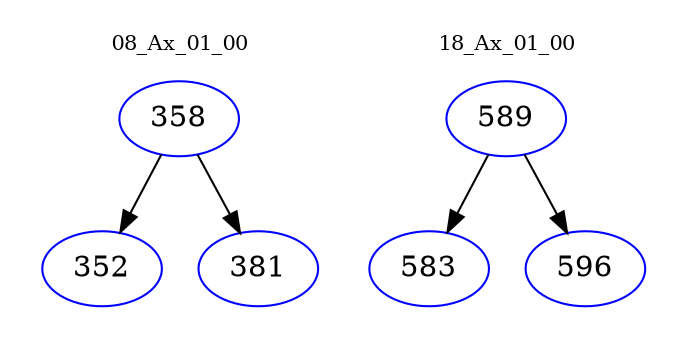 digraph{
subgraph cluster_0 {
color = white
label = "08_Ax_01_00";
fontsize=10;
T0_358 [label="358", color="blue"]
T0_358 -> T0_352 [color="black"]
T0_352 [label="352", color="blue"]
T0_358 -> T0_381 [color="black"]
T0_381 [label="381", color="blue"]
}
subgraph cluster_1 {
color = white
label = "18_Ax_01_00";
fontsize=10;
T1_589 [label="589", color="blue"]
T1_589 -> T1_583 [color="black"]
T1_583 [label="583", color="blue"]
T1_589 -> T1_596 [color="black"]
T1_596 [label="596", color="blue"]
}
}
